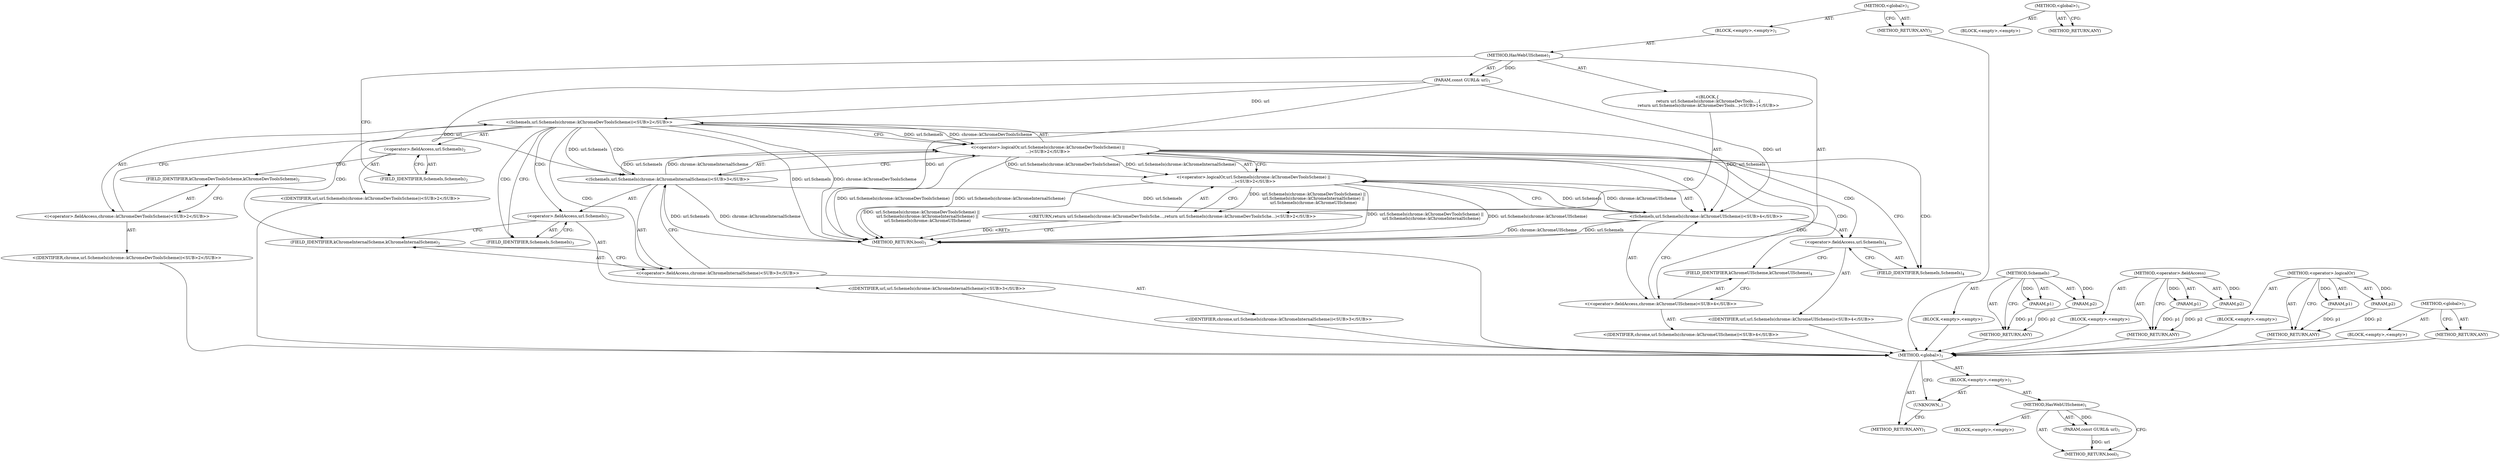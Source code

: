 digraph "&lt;global&gt;" {
vulnerable_6 [label=<(METHOD,&lt;global&gt;)<SUB>1</SUB>>];
vulnerable_7 [label=<(BLOCK,&lt;empty&gt;,&lt;empty&gt;)<SUB>1</SUB>>];
vulnerable_8 [label=<(METHOD,HasWebUIScheme)<SUB>1</SUB>>];
vulnerable_9 [label=<(PARAM,const GURL&amp; url)<SUB>1</SUB>>];
vulnerable_10 [label="<(BLOCK,{
  return url.SchemeIs(chrome::kChromeDevTools...,{
  return url.SchemeIs(chrome::kChromeDevTools...)<SUB>1</SUB>>"];
vulnerable_11 [label="<(RETURN,return url.SchemeIs(chrome::kChromeDevToolsSche...,return url.SchemeIs(chrome::kChromeDevToolsSche...)<SUB>2</SUB>>"];
vulnerable_12 [label="<(&lt;operator&gt;.logicalOr,url.SchemeIs(chrome::kChromeDevToolsScheme) ||
...)<SUB>2</SUB>>"];
vulnerable_13 [label="<(&lt;operator&gt;.logicalOr,url.SchemeIs(chrome::kChromeDevToolsScheme) ||
...)<SUB>2</SUB>>"];
vulnerable_14 [label="<(SchemeIs,url.SchemeIs(chrome::kChromeDevToolsScheme))<SUB>2</SUB>>"];
vulnerable_15 [label=<(&lt;operator&gt;.fieldAccess,url.SchemeIs)<SUB>2</SUB>>];
vulnerable_16 [label="<(IDENTIFIER,url,url.SchemeIs(chrome::kChromeDevToolsScheme))<SUB>2</SUB>>"];
vulnerable_17 [label=<(FIELD_IDENTIFIER,SchemeIs,SchemeIs)<SUB>2</SUB>>];
vulnerable_18 [label="<(&lt;operator&gt;.fieldAccess,chrome::kChromeDevToolsScheme)<SUB>2</SUB>>"];
vulnerable_19 [label="<(IDENTIFIER,chrome,url.SchemeIs(chrome::kChromeDevToolsScheme))<SUB>2</SUB>>"];
vulnerable_20 [label=<(FIELD_IDENTIFIER,kChromeDevToolsScheme,kChromeDevToolsScheme)<SUB>2</SUB>>];
vulnerable_21 [label="<(SchemeIs,url.SchemeIs(chrome::kChromeInternalScheme))<SUB>3</SUB>>"];
vulnerable_22 [label=<(&lt;operator&gt;.fieldAccess,url.SchemeIs)<SUB>3</SUB>>];
vulnerable_23 [label="<(IDENTIFIER,url,url.SchemeIs(chrome::kChromeInternalScheme))<SUB>3</SUB>>"];
vulnerable_24 [label=<(FIELD_IDENTIFIER,SchemeIs,SchemeIs)<SUB>3</SUB>>];
vulnerable_25 [label="<(&lt;operator&gt;.fieldAccess,chrome::kChromeInternalScheme)<SUB>3</SUB>>"];
vulnerable_26 [label="<(IDENTIFIER,chrome,url.SchemeIs(chrome::kChromeInternalScheme))<SUB>3</SUB>>"];
vulnerable_27 [label=<(FIELD_IDENTIFIER,kChromeInternalScheme,kChromeInternalScheme)<SUB>3</SUB>>];
vulnerable_28 [label="<(SchemeIs,url.SchemeIs(chrome::kChromeUIScheme))<SUB>4</SUB>>"];
vulnerable_29 [label=<(&lt;operator&gt;.fieldAccess,url.SchemeIs)<SUB>4</SUB>>];
vulnerable_30 [label="<(IDENTIFIER,url,url.SchemeIs(chrome::kChromeUIScheme))<SUB>4</SUB>>"];
vulnerable_31 [label=<(FIELD_IDENTIFIER,SchemeIs,SchemeIs)<SUB>4</SUB>>];
vulnerable_32 [label="<(&lt;operator&gt;.fieldAccess,chrome::kChromeUIScheme)<SUB>4</SUB>>"];
vulnerable_33 [label="<(IDENTIFIER,chrome,url.SchemeIs(chrome::kChromeUIScheme))<SUB>4</SUB>>"];
vulnerable_34 [label=<(FIELD_IDENTIFIER,kChromeUIScheme,kChromeUIScheme)<SUB>4</SUB>>];
vulnerable_35 [label=<(METHOD_RETURN,bool)<SUB>1</SUB>>];
vulnerable_37 [label=<(METHOD_RETURN,ANY)<SUB>1</SUB>>];
vulnerable_59 [label=<(METHOD,SchemeIs)>];
vulnerable_60 [label=<(PARAM,p1)>];
vulnerable_61 [label=<(PARAM,p2)>];
vulnerable_62 [label=<(BLOCK,&lt;empty&gt;,&lt;empty&gt;)>];
vulnerable_63 [label=<(METHOD_RETURN,ANY)>];
vulnerable_64 [label=<(METHOD,&lt;operator&gt;.fieldAccess)>];
vulnerable_65 [label=<(PARAM,p1)>];
vulnerable_66 [label=<(PARAM,p2)>];
vulnerable_67 [label=<(BLOCK,&lt;empty&gt;,&lt;empty&gt;)>];
vulnerable_68 [label=<(METHOD_RETURN,ANY)>];
vulnerable_54 [label=<(METHOD,&lt;operator&gt;.logicalOr)>];
vulnerable_55 [label=<(PARAM,p1)>];
vulnerable_56 [label=<(PARAM,p2)>];
vulnerable_57 [label=<(BLOCK,&lt;empty&gt;,&lt;empty&gt;)>];
vulnerable_58 [label=<(METHOD_RETURN,ANY)>];
vulnerable_48 [label=<(METHOD,&lt;global&gt;)<SUB>1</SUB>>];
vulnerable_49 [label=<(BLOCK,&lt;empty&gt;,&lt;empty&gt;)>];
vulnerable_50 [label=<(METHOD_RETURN,ANY)>];
fixed_6 [label=<(METHOD,&lt;global&gt;)<SUB>1</SUB>>];
fixed_7 [label=<(BLOCK,&lt;empty&gt;,&lt;empty&gt;)<SUB>1</SUB>>];
fixed_8 [label=<(METHOD,HasWebUIScheme)<SUB>1</SUB>>];
fixed_9 [label=<(PARAM,const GURL&amp; url)<SUB>1</SUB>>];
fixed_10 [label=<(BLOCK,&lt;empty&gt;,&lt;empty&gt;)>];
fixed_11 [label=<(METHOD_RETURN,bool)<SUB>1</SUB>>];
fixed_13 [label=<(UNKNOWN,,)>];
fixed_14 [label=<(METHOD_RETURN,ANY)<SUB>1</SUB>>];
fixed_25 [label=<(METHOD,&lt;global&gt;)<SUB>1</SUB>>];
fixed_26 [label=<(BLOCK,&lt;empty&gt;,&lt;empty&gt;)>];
fixed_27 [label=<(METHOD_RETURN,ANY)>];
vulnerable_6 -> vulnerable_7  [key=0, label="AST: "];
vulnerable_6 -> vulnerable_37  [key=0, label="AST: "];
vulnerable_6 -> vulnerable_37  [key=1, label="CFG: "];
vulnerable_7 -> vulnerable_8  [key=0, label="AST: "];
vulnerable_8 -> vulnerable_9  [key=0, label="AST: "];
vulnerable_8 -> vulnerable_9  [key=1, label="DDG: "];
vulnerable_8 -> vulnerable_10  [key=0, label="AST: "];
vulnerable_8 -> vulnerable_35  [key=0, label="AST: "];
vulnerable_8 -> vulnerable_17  [key=0, label="CFG: "];
vulnerable_9 -> vulnerable_35  [key=0, label="DDG: url"];
vulnerable_9 -> vulnerable_28  [key=0, label="DDG: url"];
vulnerable_9 -> vulnerable_14  [key=0, label="DDG: url"];
vulnerable_9 -> vulnerable_21  [key=0, label="DDG: url"];
vulnerable_10 -> vulnerable_11  [key=0, label="AST: "];
vulnerable_11 -> vulnerable_12  [key=0, label="AST: "];
vulnerable_11 -> vulnerable_35  [key=0, label="CFG: "];
vulnerable_11 -> vulnerable_35  [key=1, label="DDG: &lt;RET&gt;"];
vulnerable_12 -> vulnerable_13  [key=0, label="AST: "];
vulnerable_12 -> vulnerable_28  [key=0, label="AST: "];
vulnerable_12 -> vulnerable_11  [key=0, label="CFG: "];
vulnerable_12 -> vulnerable_11  [key=1, label="DDG: url.SchemeIs(chrome::kChromeDevToolsScheme) ||
         url.SchemeIs(chrome::kChromeInternalScheme) ||
         url.SchemeIs(chrome::kChromeUIScheme)"];
vulnerable_12 -> vulnerable_35  [key=0, label="DDG: url.SchemeIs(chrome::kChromeDevToolsScheme) ||
         url.SchemeIs(chrome::kChromeInternalScheme)"];
vulnerable_12 -> vulnerable_35  [key=1, label="DDG: url.SchemeIs(chrome::kChromeUIScheme)"];
vulnerable_12 -> vulnerable_35  [key=2, label="DDG: url.SchemeIs(chrome::kChromeDevToolsScheme) ||
         url.SchemeIs(chrome::kChromeInternalScheme) ||
         url.SchemeIs(chrome::kChromeUIScheme)"];
vulnerable_13 -> vulnerable_14  [key=0, label="AST: "];
vulnerable_13 -> vulnerable_21  [key=0, label="AST: "];
vulnerable_13 -> vulnerable_12  [key=0, label="CFG: "];
vulnerable_13 -> vulnerable_12  [key=1, label="DDG: url.SchemeIs(chrome::kChromeDevToolsScheme)"];
vulnerable_13 -> vulnerable_12  [key=2, label="DDG: url.SchemeIs(chrome::kChromeInternalScheme)"];
vulnerable_13 -> vulnerable_31  [key=0, label="CFG: "];
vulnerable_13 -> vulnerable_31  [key=1, label="CDG: "];
vulnerable_13 -> vulnerable_35  [key=0, label="DDG: url.SchemeIs(chrome::kChromeDevToolsScheme)"];
vulnerable_13 -> vulnerable_35  [key=1, label="DDG: url.SchemeIs(chrome::kChromeInternalScheme)"];
vulnerable_13 -> vulnerable_29  [key=0, label="CDG: "];
vulnerable_13 -> vulnerable_34  [key=0, label="CDG: "];
vulnerable_13 -> vulnerable_32  [key=0, label="CDG: "];
vulnerable_13 -> vulnerable_28  [key=0, label="CDG: "];
vulnerable_14 -> vulnerable_15  [key=0, label="AST: "];
vulnerable_14 -> vulnerable_18  [key=0, label="AST: "];
vulnerable_14 -> vulnerable_13  [key=0, label="CFG: "];
vulnerable_14 -> vulnerable_13  [key=1, label="DDG: url.SchemeIs"];
vulnerable_14 -> vulnerable_13  [key=2, label="DDG: chrome::kChromeDevToolsScheme"];
vulnerable_14 -> vulnerable_24  [key=0, label="CFG: "];
vulnerable_14 -> vulnerable_24  [key=1, label="CDG: "];
vulnerable_14 -> vulnerable_35  [key=0, label="DDG: url.SchemeIs"];
vulnerable_14 -> vulnerable_35  [key=1, label="DDG: chrome::kChromeDevToolsScheme"];
vulnerable_14 -> vulnerable_28  [key=0, label="DDG: url.SchemeIs"];
vulnerable_14 -> vulnerable_21  [key=0, label="DDG: url.SchemeIs"];
vulnerable_14 -> vulnerable_21  [key=1, label="CDG: "];
vulnerable_14 -> vulnerable_25  [key=0, label="CDG: "];
vulnerable_14 -> vulnerable_22  [key=0, label="CDG: "];
vulnerable_14 -> vulnerable_27  [key=0, label="CDG: "];
vulnerable_15 -> vulnerable_16  [key=0, label="AST: "];
vulnerable_15 -> vulnerable_17  [key=0, label="AST: "];
vulnerable_15 -> vulnerable_20  [key=0, label="CFG: "];
vulnerable_16 -> fixed_6  [key=0];
vulnerable_17 -> vulnerable_15  [key=0, label="CFG: "];
vulnerable_18 -> vulnerable_19  [key=0, label="AST: "];
vulnerable_18 -> vulnerable_20  [key=0, label="AST: "];
vulnerable_18 -> vulnerable_14  [key=0, label="CFG: "];
vulnerable_19 -> fixed_6  [key=0];
vulnerable_20 -> vulnerable_18  [key=0, label="CFG: "];
vulnerable_21 -> vulnerable_22  [key=0, label="AST: "];
vulnerable_21 -> vulnerable_25  [key=0, label="AST: "];
vulnerable_21 -> vulnerable_13  [key=0, label="CFG: "];
vulnerable_21 -> vulnerable_13  [key=1, label="DDG: url.SchemeIs"];
vulnerable_21 -> vulnerable_13  [key=2, label="DDG: chrome::kChromeInternalScheme"];
vulnerable_21 -> vulnerable_35  [key=0, label="DDG: url.SchemeIs"];
vulnerable_21 -> vulnerable_35  [key=1, label="DDG: chrome::kChromeInternalScheme"];
vulnerable_21 -> vulnerable_28  [key=0, label="DDG: url.SchemeIs"];
vulnerable_22 -> vulnerable_23  [key=0, label="AST: "];
vulnerable_22 -> vulnerable_24  [key=0, label="AST: "];
vulnerable_22 -> vulnerable_27  [key=0, label="CFG: "];
vulnerable_23 -> fixed_6  [key=0];
vulnerable_24 -> vulnerable_22  [key=0, label="CFG: "];
vulnerable_25 -> vulnerable_26  [key=0, label="AST: "];
vulnerable_25 -> vulnerable_27  [key=0, label="AST: "];
vulnerable_25 -> vulnerable_21  [key=0, label="CFG: "];
vulnerable_26 -> fixed_6  [key=0];
vulnerable_27 -> vulnerable_25  [key=0, label="CFG: "];
vulnerable_28 -> vulnerable_29  [key=0, label="AST: "];
vulnerable_28 -> vulnerable_32  [key=0, label="AST: "];
vulnerable_28 -> vulnerable_12  [key=0, label="CFG: "];
vulnerable_28 -> vulnerable_12  [key=1, label="DDG: url.SchemeIs"];
vulnerable_28 -> vulnerable_12  [key=2, label="DDG: chrome::kChromeUIScheme"];
vulnerable_28 -> vulnerable_35  [key=0, label="DDG: url.SchemeIs"];
vulnerable_28 -> vulnerable_35  [key=1, label="DDG: chrome::kChromeUIScheme"];
vulnerable_29 -> vulnerable_30  [key=0, label="AST: "];
vulnerable_29 -> vulnerable_31  [key=0, label="AST: "];
vulnerable_29 -> vulnerable_34  [key=0, label="CFG: "];
vulnerable_30 -> fixed_6  [key=0];
vulnerable_31 -> vulnerable_29  [key=0, label="CFG: "];
vulnerable_32 -> vulnerable_33  [key=0, label="AST: "];
vulnerable_32 -> vulnerable_34  [key=0, label="AST: "];
vulnerable_32 -> vulnerable_28  [key=0, label="CFG: "];
vulnerable_33 -> fixed_6  [key=0];
vulnerable_34 -> vulnerable_32  [key=0, label="CFG: "];
vulnerable_35 -> fixed_6  [key=0];
vulnerable_37 -> fixed_6  [key=0];
vulnerable_59 -> vulnerable_60  [key=0, label="AST: "];
vulnerable_59 -> vulnerable_60  [key=1, label="DDG: "];
vulnerable_59 -> vulnerable_62  [key=0, label="AST: "];
vulnerable_59 -> vulnerable_61  [key=0, label="AST: "];
vulnerable_59 -> vulnerable_61  [key=1, label="DDG: "];
vulnerable_59 -> vulnerable_63  [key=0, label="AST: "];
vulnerable_59 -> vulnerable_63  [key=1, label="CFG: "];
vulnerable_60 -> vulnerable_63  [key=0, label="DDG: p1"];
vulnerable_61 -> vulnerable_63  [key=0, label="DDG: p2"];
vulnerable_62 -> fixed_6  [key=0];
vulnerable_63 -> fixed_6  [key=0];
vulnerable_64 -> vulnerable_65  [key=0, label="AST: "];
vulnerable_64 -> vulnerable_65  [key=1, label="DDG: "];
vulnerable_64 -> vulnerable_67  [key=0, label="AST: "];
vulnerable_64 -> vulnerable_66  [key=0, label="AST: "];
vulnerable_64 -> vulnerable_66  [key=1, label="DDG: "];
vulnerable_64 -> vulnerable_68  [key=0, label="AST: "];
vulnerable_64 -> vulnerable_68  [key=1, label="CFG: "];
vulnerable_65 -> vulnerable_68  [key=0, label="DDG: p1"];
vulnerable_66 -> vulnerable_68  [key=0, label="DDG: p2"];
vulnerable_67 -> fixed_6  [key=0];
vulnerable_68 -> fixed_6  [key=0];
vulnerable_54 -> vulnerable_55  [key=0, label="AST: "];
vulnerable_54 -> vulnerable_55  [key=1, label="DDG: "];
vulnerable_54 -> vulnerable_57  [key=0, label="AST: "];
vulnerable_54 -> vulnerable_56  [key=0, label="AST: "];
vulnerable_54 -> vulnerable_56  [key=1, label="DDG: "];
vulnerable_54 -> vulnerable_58  [key=0, label="AST: "];
vulnerable_54 -> vulnerable_58  [key=1, label="CFG: "];
vulnerable_55 -> vulnerable_58  [key=0, label="DDG: p1"];
vulnerable_56 -> vulnerable_58  [key=0, label="DDG: p2"];
vulnerable_57 -> fixed_6  [key=0];
vulnerable_58 -> fixed_6  [key=0];
vulnerable_48 -> vulnerable_49  [key=0, label="AST: "];
vulnerable_48 -> vulnerable_50  [key=0, label="AST: "];
vulnerable_48 -> vulnerable_50  [key=1, label="CFG: "];
vulnerable_49 -> fixed_6  [key=0];
vulnerable_50 -> fixed_6  [key=0];
fixed_6 -> fixed_7  [key=0, label="AST: "];
fixed_6 -> fixed_14  [key=0, label="AST: "];
fixed_6 -> fixed_13  [key=0, label="CFG: "];
fixed_7 -> fixed_8  [key=0, label="AST: "];
fixed_7 -> fixed_13  [key=0, label="AST: "];
fixed_8 -> fixed_9  [key=0, label="AST: "];
fixed_8 -> fixed_9  [key=1, label="DDG: "];
fixed_8 -> fixed_10  [key=0, label="AST: "];
fixed_8 -> fixed_11  [key=0, label="AST: "];
fixed_8 -> fixed_11  [key=1, label="CFG: "];
fixed_9 -> fixed_11  [key=0, label="DDG: url"];
fixed_13 -> fixed_14  [key=0, label="CFG: "];
fixed_25 -> fixed_26  [key=0, label="AST: "];
fixed_25 -> fixed_27  [key=0, label="AST: "];
fixed_25 -> fixed_27  [key=1, label="CFG: "];
}
